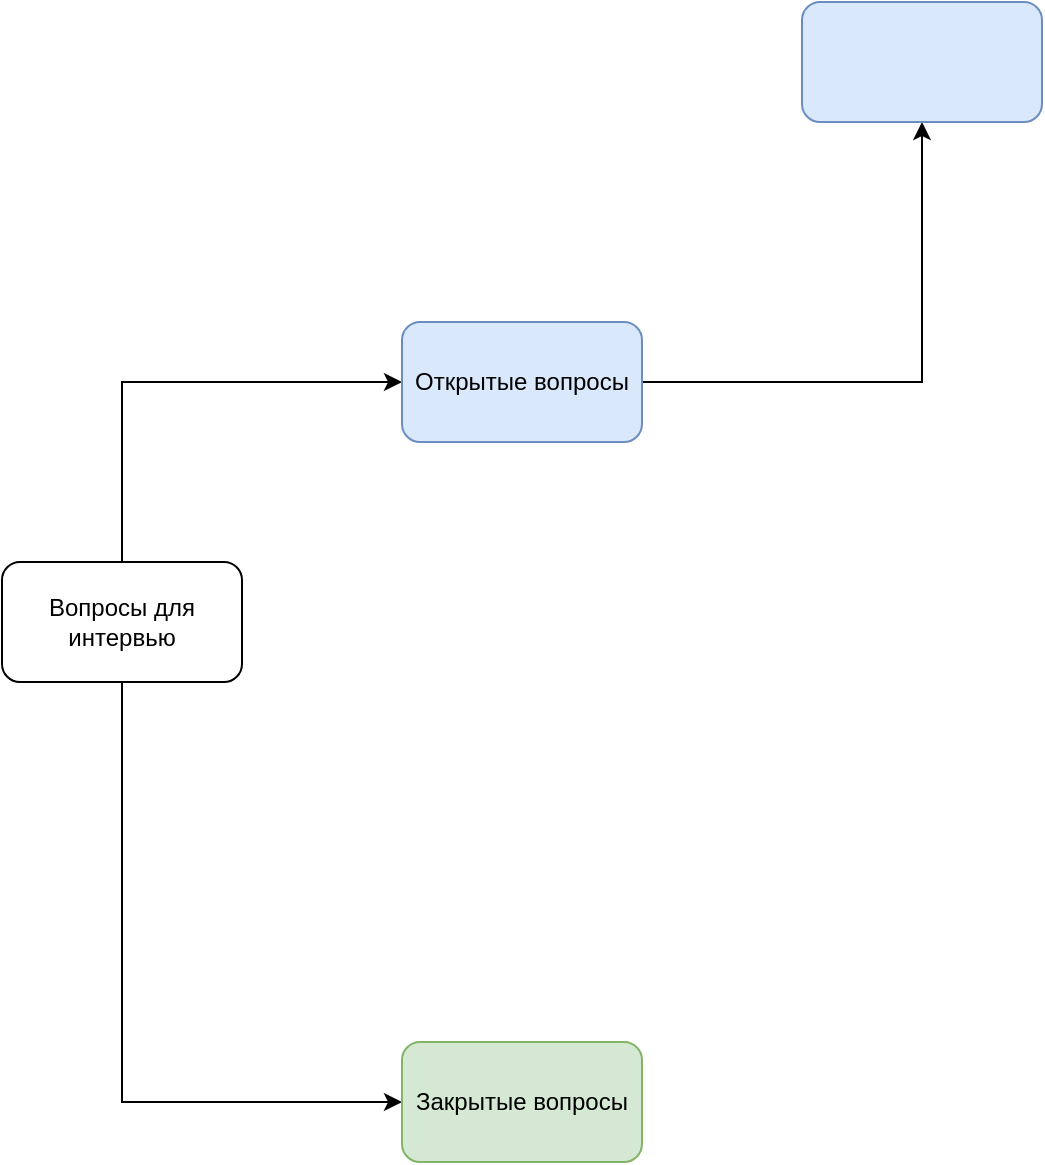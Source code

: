 <mxfile version="24.7.8">
  <diagram id="6a731a19-8d31-9384-78a2-239565b7b9f0" name="Page-1">
    <mxGraphModel dx="1434" dy="789" grid="1" gridSize="10" guides="1" tooltips="1" connect="1" arrows="1" fold="1" page="1" pageScale="1" pageWidth="1169" pageHeight="827" background="none" math="0" shadow="0">
      <root>
        <mxCell id="0" />
        <mxCell id="1" parent="0" />
        <mxCell id="Tui0VHBlG2nhHlRmUV2D-1783" style="edgeStyle=orthogonalEdgeStyle;rounded=0;orthogonalLoop=1;jettySize=auto;html=1;entryX=0;entryY=0.5;entryDx=0;entryDy=0;" edge="1" parent="1" source="Tui0VHBlG2nhHlRmUV2D-1779" target="Tui0VHBlG2nhHlRmUV2D-1782">
          <mxGeometry relative="1" as="geometry">
            <Array as="points">
              <mxPoint x="80" y="590" />
            </Array>
          </mxGeometry>
        </mxCell>
        <mxCell id="Tui0VHBlG2nhHlRmUV2D-1785" style="edgeStyle=orthogonalEdgeStyle;rounded=0;orthogonalLoop=1;jettySize=auto;html=1;entryX=0;entryY=0.5;entryDx=0;entryDy=0;exitX=0.5;exitY=0;exitDx=0;exitDy=0;" edge="1" parent="1" source="Tui0VHBlG2nhHlRmUV2D-1779" target="Tui0VHBlG2nhHlRmUV2D-1780">
          <mxGeometry relative="1" as="geometry" />
        </mxCell>
        <mxCell id="Tui0VHBlG2nhHlRmUV2D-1779" value="Вопросы для интервью" style="rounded=1;whiteSpace=wrap;html=1;" vertex="1" parent="1">
          <mxGeometry x="20" y="320" width="120" height="60" as="geometry" />
        </mxCell>
        <mxCell id="Tui0VHBlG2nhHlRmUV2D-1787" value="" style="edgeStyle=orthogonalEdgeStyle;rounded=0;orthogonalLoop=1;jettySize=auto;html=1;" edge="1" parent="1" source="Tui0VHBlG2nhHlRmUV2D-1780" target="Tui0VHBlG2nhHlRmUV2D-1786">
          <mxGeometry relative="1" as="geometry" />
        </mxCell>
        <mxCell id="Tui0VHBlG2nhHlRmUV2D-1780" value="Открытые вопросы" style="whiteSpace=wrap;html=1;rounded=1;fillColor=#dae8fc;strokeColor=#6c8ebf;" vertex="1" parent="1">
          <mxGeometry x="220" y="200" width="120" height="60" as="geometry" />
        </mxCell>
        <mxCell id="Tui0VHBlG2nhHlRmUV2D-1782" value="Закрытые вопросы" style="whiteSpace=wrap;html=1;rounded=1;fillColor=#d5e8d4;strokeColor=#82b366;" vertex="1" parent="1">
          <mxGeometry x="220" y="560" width="120" height="60" as="geometry" />
        </mxCell>
        <mxCell id="Tui0VHBlG2nhHlRmUV2D-1786" value="" style="whiteSpace=wrap;html=1;fillColor=#dae8fc;strokeColor=#6c8ebf;rounded=1;" vertex="1" parent="1">
          <mxGeometry x="420" y="40" width="120" height="60" as="geometry" />
        </mxCell>
      </root>
    </mxGraphModel>
  </diagram>
</mxfile>
